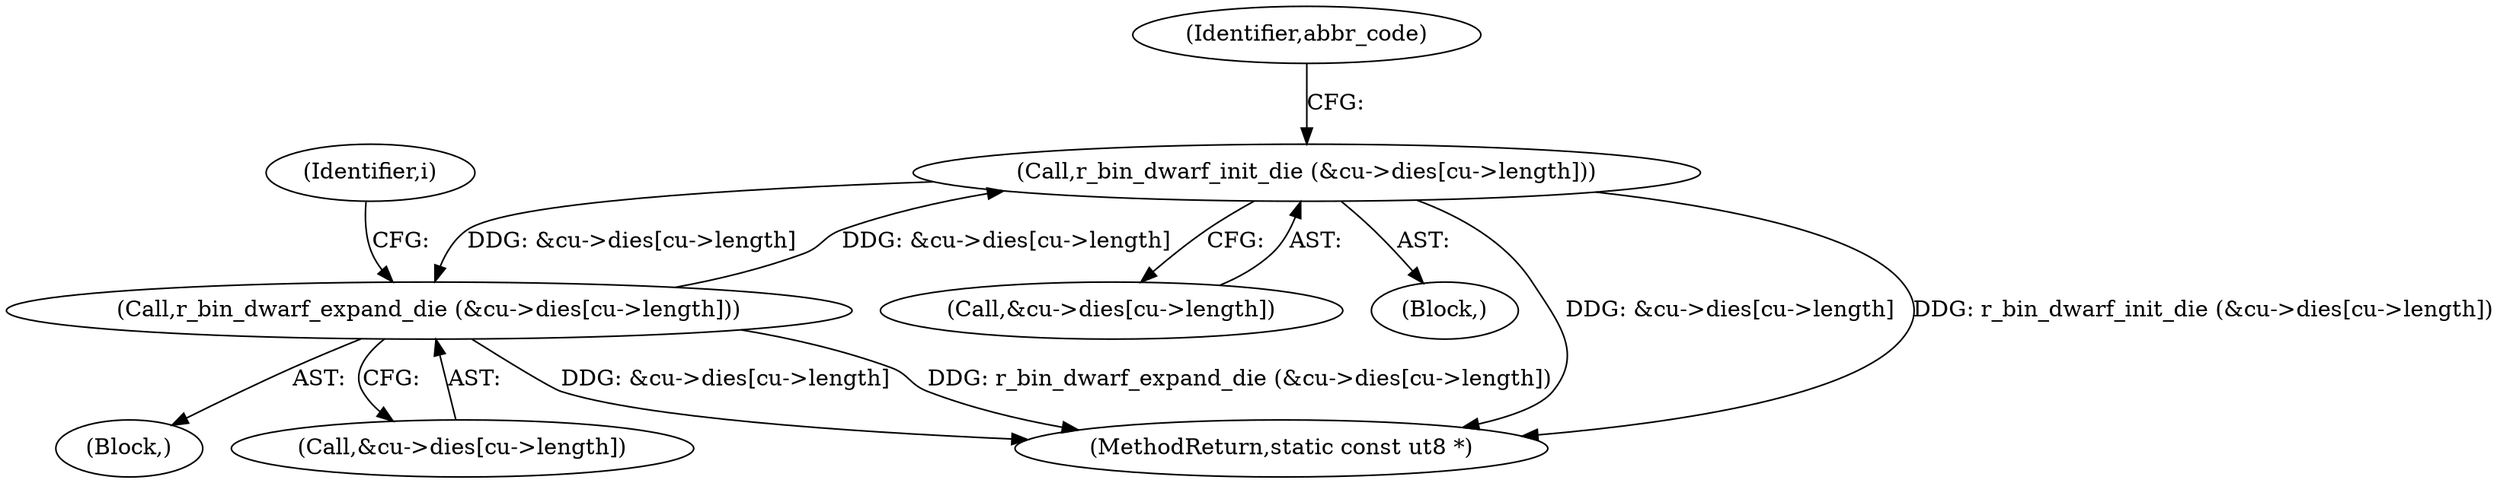 digraph "0_radare2_2ca9ab45891b6ae8e32b6c28c81eebca059cbe5d_1@array" {
"1000185" [label="(Call,r_bin_dwarf_init_die (&cu->dies[cu->length]))"];
"1000297" [label="(Call,r_bin_dwarf_expand_die (&cu->dies[cu->length]))"];
"1000185" [label="(Call,r_bin_dwarf_init_die (&cu->dies[cu->length]))"];
"1000297" [label="(Call,r_bin_dwarf_expand_die (&cu->dies[cu->length]))"];
"1000296" [label="(Block,)"];
"1000196" [label="(Identifier,abbr_code)"];
"1000186" [label="(Call,&cu->dies[cu->length])"];
"1000185" [label="(Call,r_bin_dwarf_init_die (&cu->dies[cu->length]))"];
"1000148" [label="(Block,)"];
"1000298" [label="(Call,&cu->dies[cu->length])"];
"1000309" [label="(Identifier,i)"];
"1000455" [label="(MethodReturn,static const ut8 *)"];
"1000185" -> "1000148"  [label="AST: "];
"1000185" -> "1000186"  [label="CFG: "];
"1000186" -> "1000185"  [label="AST: "];
"1000196" -> "1000185"  [label="CFG: "];
"1000185" -> "1000455"  [label="DDG: &cu->dies[cu->length]"];
"1000185" -> "1000455"  [label="DDG: r_bin_dwarf_init_die (&cu->dies[cu->length])"];
"1000297" -> "1000185"  [label="DDG: &cu->dies[cu->length]"];
"1000185" -> "1000297"  [label="DDG: &cu->dies[cu->length]"];
"1000297" -> "1000296"  [label="AST: "];
"1000297" -> "1000298"  [label="CFG: "];
"1000298" -> "1000297"  [label="AST: "];
"1000309" -> "1000297"  [label="CFG: "];
"1000297" -> "1000455"  [label="DDG: &cu->dies[cu->length]"];
"1000297" -> "1000455"  [label="DDG: r_bin_dwarf_expand_die (&cu->dies[cu->length])"];
}
